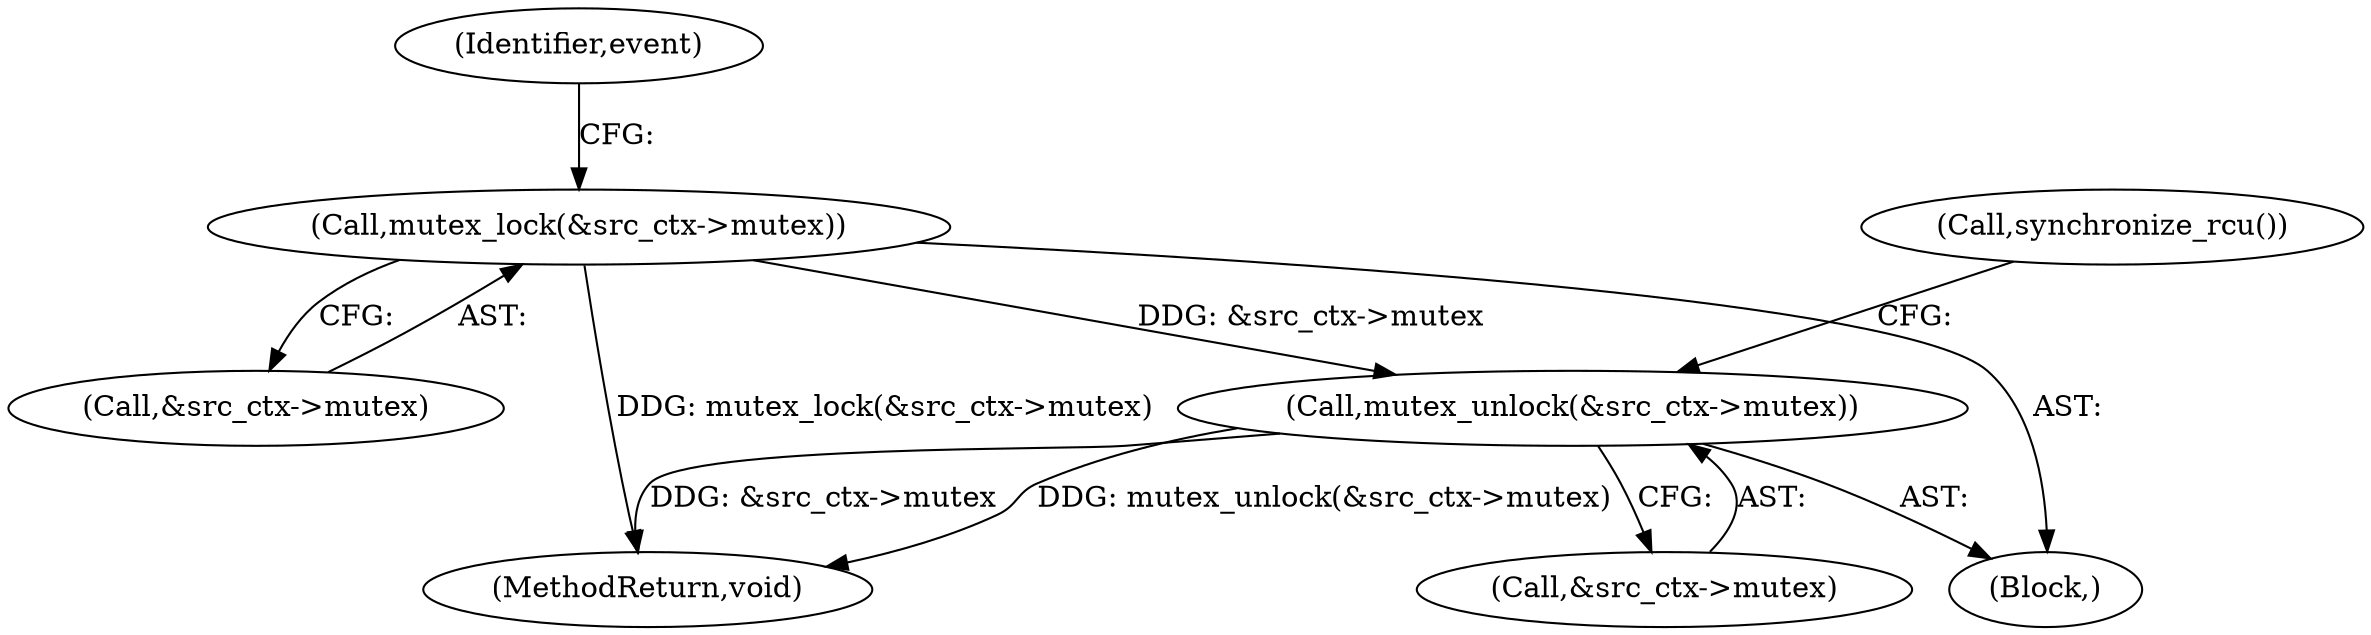 digraph "1_linux_f63a8daa5812afef4f06c962351687e1ff9ccb2b_10@del" {
"1000152" [label="(Call,mutex_unlock(&src_ctx->mutex))"];
"1000131" [label="(Call,mutex_lock(&src_ctx->mutex))"];
"1000157" [label="(Call,synchronize_rcu())"];
"1000104" [label="(Block,)"];
"1000194" [label="(MethodReturn,void)"];
"1000132" [label="(Call,&src_ctx->mutex)"];
"1000152" [label="(Call,mutex_unlock(&src_ctx->mutex))"];
"1000131" [label="(Call,mutex_lock(&src_ctx->mutex))"];
"1000138" [label="(Identifier,event)"];
"1000153" [label="(Call,&src_ctx->mutex)"];
"1000152" -> "1000104"  [label="AST: "];
"1000152" -> "1000153"  [label="CFG: "];
"1000153" -> "1000152"  [label="AST: "];
"1000157" -> "1000152"  [label="CFG: "];
"1000152" -> "1000194"  [label="DDG: &src_ctx->mutex"];
"1000152" -> "1000194"  [label="DDG: mutex_unlock(&src_ctx->mutex)"];
"1000131" -> "1000152"  [label="DDG: &src_ctx->mutex"];
"1000131" -> "1000104"  [label="AST: "];
"1000131" -> "1000132"  [label="CFG: "];
"1000132" -> "1000131"  [label="AST: "];
"1000138" -> "1000131"  [label="CFG: "];
"1000131" -> "1000194"  [label="DDG: mutex_lock(&src_ctx->mutex)"];
}
